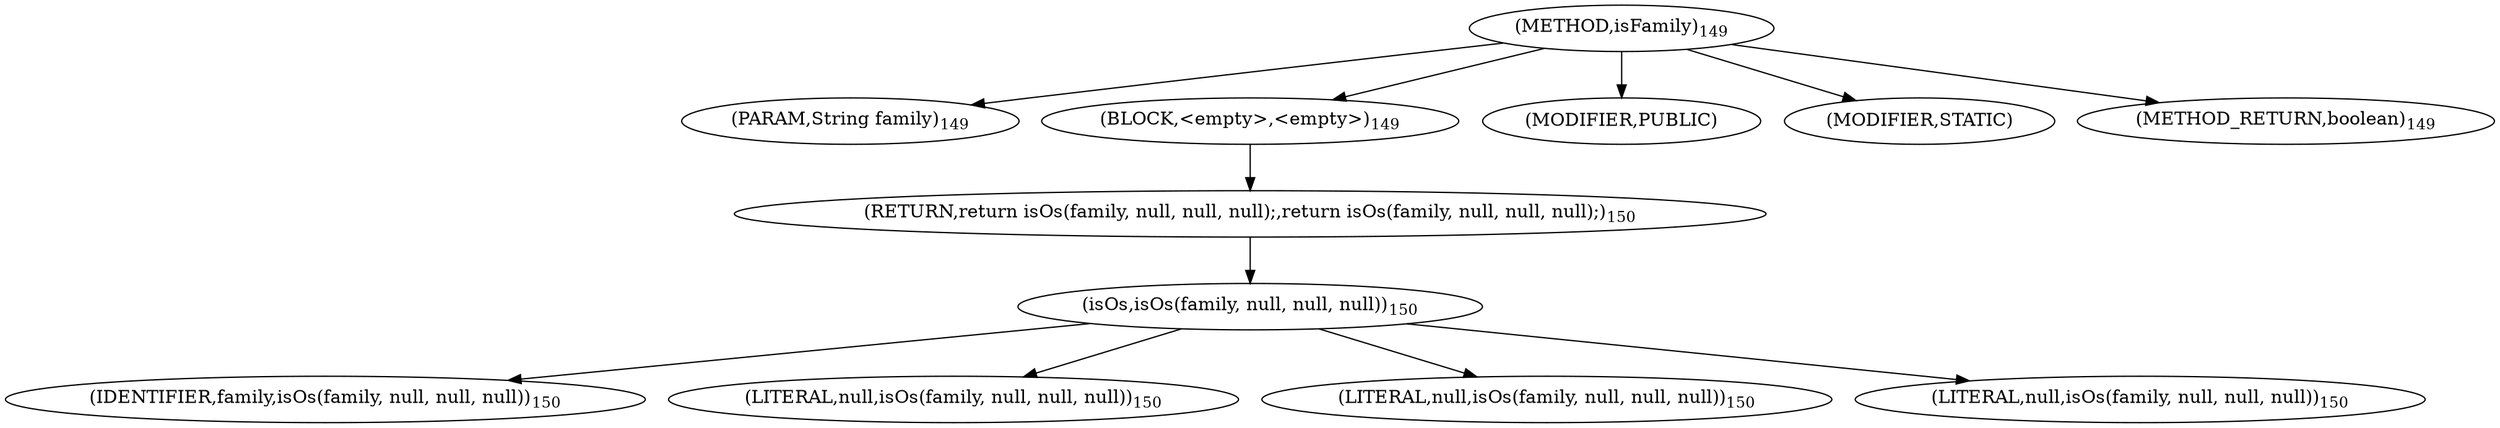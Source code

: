 digraph "isFamily" {  
"141" [label = <(METHOD,isFamily)<SUB>149</SUB>> ]
"142" [label = <(PARAM,String family)<SUB>149</SUB>> ]
"143" [label = <(BLOCK,&lt;empty&gt;,&lt;empty&gt;)<SUB>149</SUB>> ]
"144" [label = <(RETURN,return isOs(family, null, null, null);,return isOs(family, null, null, null);)<SUB>150</SUB>> ]
"145" [label = <(isOs,isOs(family, null, null, null))<SUB>150</SUB>> ]
"146" [label = <(IDENTIFIER,family,isOs(family, null, null, null))<SUB>150</SUB>> ]
"147" [label = <(LITERAL,null,isOs(family, null, null, null))<SUB>150</SUB>> ]
"148" [label = <(LITERAL,null,isOs(family, null, null, null))<SUB>150</SUB>> ]
"149" [label = <(LITERAL,null,isOs(family, null, null, null))<SUB>150</SUB>> ]
"150" [label = <(MODIFIER,PUBLIC)> ]
"151" [label = <(MODIFIER,STATIC)> ]
"152" [label = <(METHOD_RETURN,boolean)<SUB>149</SUB>> ]
  "141" -> "142" 
  "141" -> "143" 
  "141" -> "150" 
  "141" -> "151" 
  "141" -> "152" 
  "143" -> "144" 
  "144" -> "145" 
  "145" -> "146" 
  "145" -> "147" 
  "145" -> "148" 
  "145" -> "149" 
}
